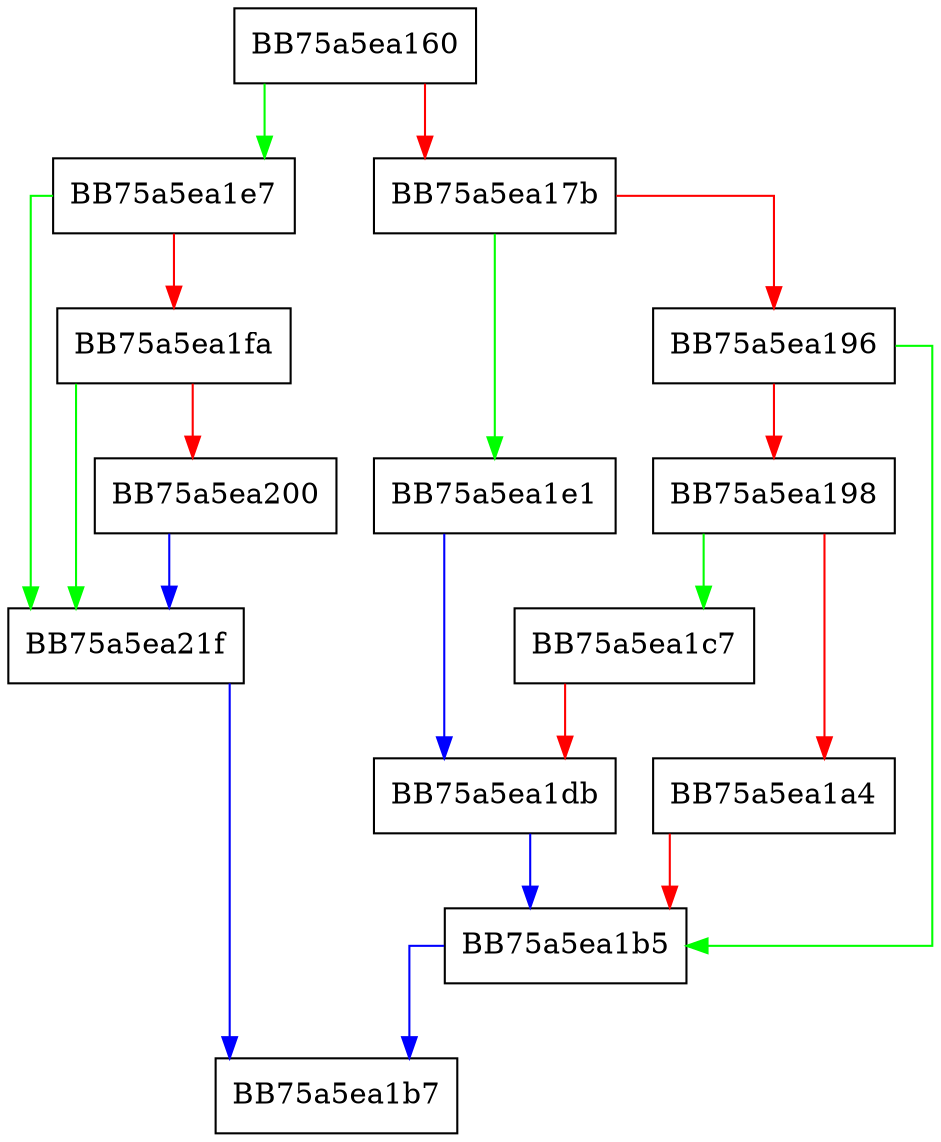 digraph SetFileSize {
  node [shape="box"];
  graph [splines=ortho];
  BB75a5ea160 -> BB75a5ea1e7 [color="green"];
  BB75a5ea160 -> BB75a5ea17b [color="red"];
  BB75a5ea17b -> BB75a5ea1e1 [color="green"];
  BB75a5ea17b -> BB75a5ea196 [color="red"];
  BB75a5ea196 -> BB75a5ea1b5 [color="green"];
  BB75a5ea196 -> BB75a5ea198 [color="red"];
  BB75a5ea198 -> BB75a5ea1c7 [color="green"];
  BB75a5ea198 -> BB75a5ea1a4 [color="red"];
  BB75a5ea1a4 -> BB75a5ea1b5 [color="red"];
  BB75a5ea1b5 -> BB75a5ea1b7 [color="blue"];
  BB75a5ea1c7 -> BB75a5ea1db [color="red"];
  BB75a5ea1db -> BB75a5ea1b5 [color="blue"];
  BB75a5ea1e1 -> BB75a5ea1db [color="blue"];
  BB75a5ea1e7 -> BB75a5ea21f [color="green"];
  BB75a5ea1e7 -> BB75a5ea1fa [color="red"];
  BB75a5ea1fa -> BB75a5ea21f [color="green"];
  BB75a5ea1fa -> BB75a5ea200 [color="red"];
  BB75a5ea200 -> BB75a5ea21f [color="blue"];
  BB75a5ea21f -> BB75a5ea1b7 [color="blue"];
}
